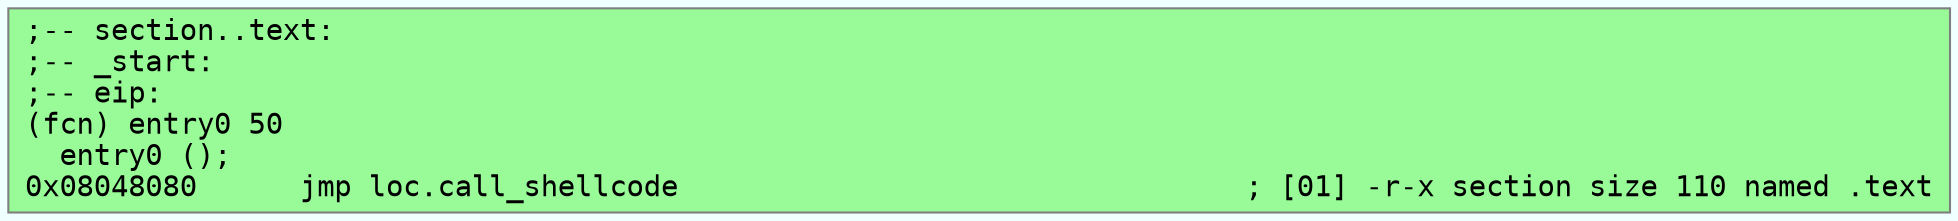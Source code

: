 digraph code {
	graph [bgcolor=azure fontsize=8 fontname="Courier" splines="ortho"];
	node [fillcolor=gray style=filled shape=box];
	edge [arrowhead="normal"];
	"0x08048080" [URL="entry0/0x08048080", fillcolor="palegreen",color="#7f7f7f", fontname="Courier",label=";-- section..text:\l;-- _start:\l;-- eip:\l(fcn) entry0 50\l  entry0 ();\l0x08048080      jmp loc.call_shellcode                                 ; [01] -r-x section size 110 named .text\l"]
}
